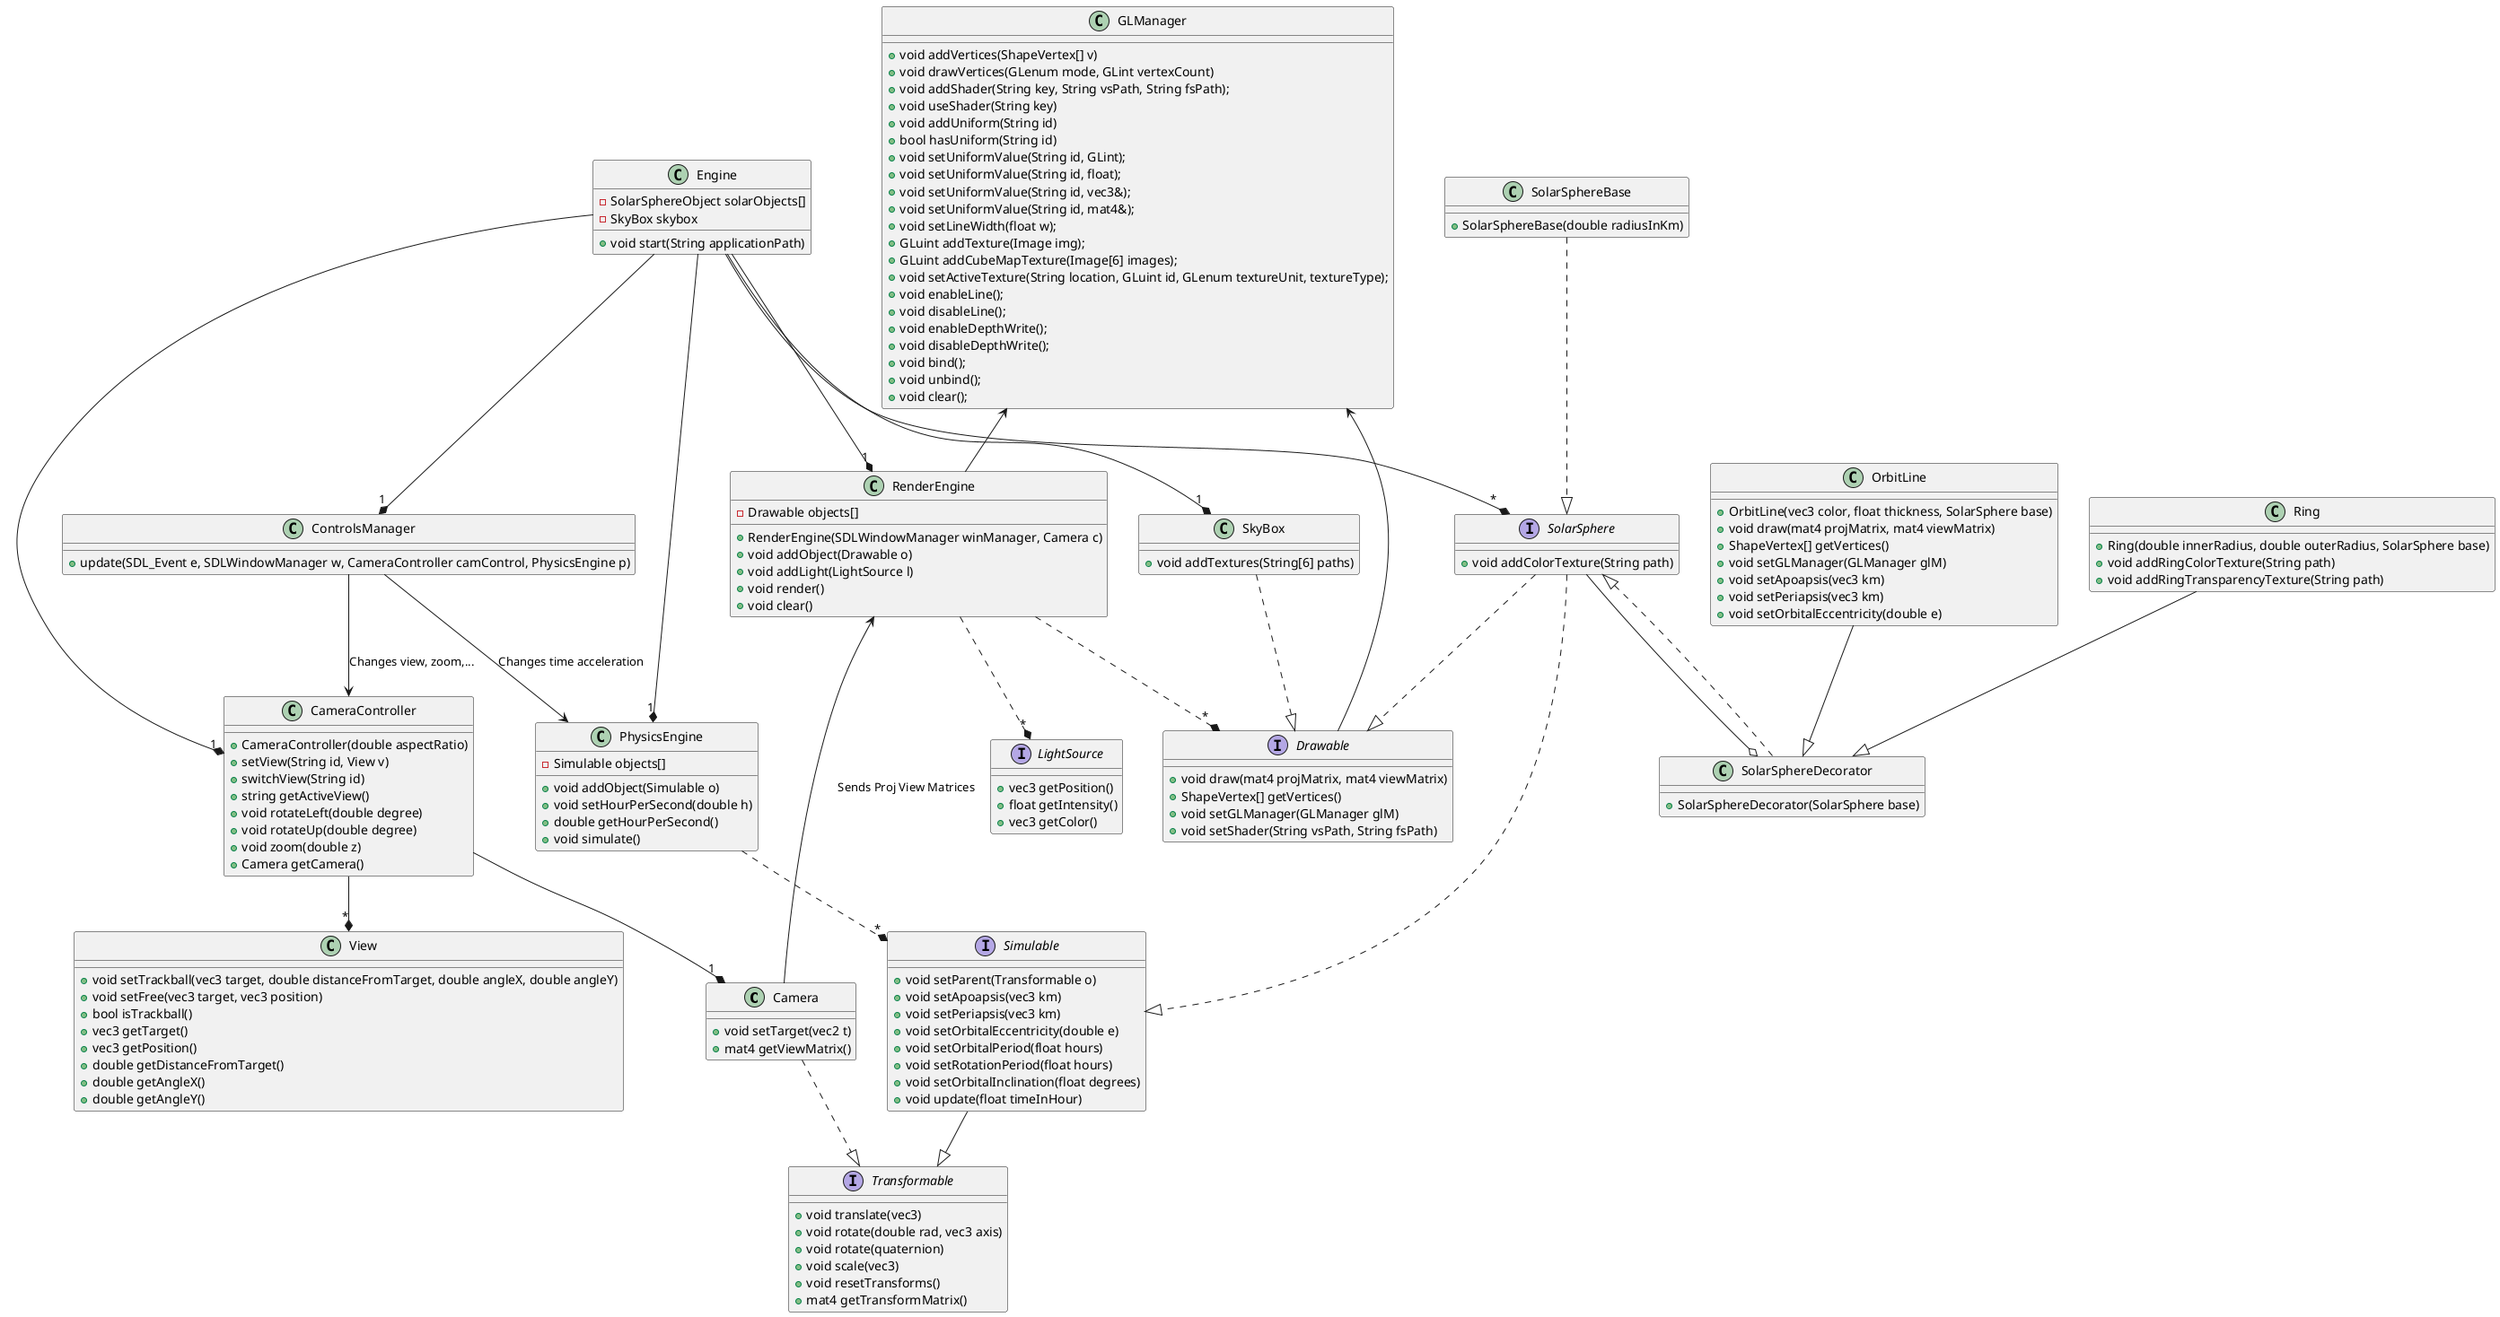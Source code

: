 @startuml
Camera ..|> Transformable
CameraController --* "*" View
CameraController --* "1" Camera
ControlsManager --> CameraController : Changes view, zoom,...
ControlsManager --> PhysicsEngine : Changes time acceleration
Engine --* "*" SolarSphere
Engine --* "1" SkyBox
Engine --* "1" RenderEngine
Engine --* "1" PhysicsEngine
Engine --* "1" ControlsManager
Engine --* "1" CameraController
OrbitLine --|> SolarSphereDecorator
PhysicsEngine ..* "*" Simulable
RenderEngine ..* "*" Drawable
RenderEngine ..* "*" LightSource
RenderEngine <-- Camera : Sends Proj View Matrices
Ring --|> SolarSphereDecorator
Simulable --|> Transformable
SkyBox ..|> Drawable
SolarSphere ..|> Drawable
SolarSphere ..|> Simulable
SolarSphere --o SolarSphereDecorator
SolarSphereBase ..|> SolarSphere
SolarSphereDecorator ..|> SolarSphere
GLManager <-- RenderEngine
GLManager <-- Drawable



interface Drawable {
    +void draw(mat4 projMatrix, mat4 viewMatrix)
    +ShapeVertex[] getVertices()
    +void setGLManager(GLManager glM)
    +void setShader(String vsPath, String fsPath)
}

interface Transformable {
    +void translate(vec3)
    +void rotate(double rad, vec3 axis)
    +void rotate(quaternion)
    +void scale(vec3)
    +void resetTransforms()
    +mat4 getTransformMatrix()
}

interface Simulable {
    +void setParent(Transformable o)
    +void setApoapsis(vec3 km)
    +void setPeriapsis(vec3 km)
    +void setOrbitalEccentricity(double e)
    +void setOrbitalPeriod(float hours)
    +void setRotationPeriod(float hours)
    +void setOrbitalInclination(float degrees)
    +void update(float timeInHour)
}

interface LightSource {
    +vec3 getPosition()
    +float getIntensity()
    +vec3 getColor()
}

interface SolarSphere {
    +void addColorTexture(String path)
}

class Camera {
    +void setTarget(vec2 t)
    +mat4 getViewMatrix()
}

class CameraController {
    +CameraController(double aspectRatio)
    +setView(String id, View v)
    +switchView(String id)
    +string getActiveView()
    +void rotateLeft(double degree)
    +void rotateUp(double degree)
    +void zoom(double z)
    +Camera getCamera()
}

class ControlsManager {
    +update(SDL_Event e, SDLWindowManager w, CameraController camControl, PhysicsEngine p)
}

class Engine {
    -SolarSphereObject solarObjects[]
    -SkyBox skybox
    +void start(String applicationPath)
}

class GLManager {
    +void addVertices(ShapeVertex[] v)
    +void drawVertices(GLenum mode, GLint vertexCount)
    +void addShader(String key, String vsPath, String fsPath);
    +void useShader(String key)
    +void addUniform(String id)
    +bool hasUniform(String id)
    +void setUniformValue(String id, GLint);
    +void setUniformValue(String id, float);
    +void setUniformValue(String id, vec3&);
    +void setUniformValue(String id, mat4&);
    +void setLineWidth(float w);
    +GLuint addTexture(Image img);
    +GLuint addCubeMapTexture(Image[6] images);
    +void setActiveTexture(String location, GLuint id, GLenum textureUnit, textureType);
    +void enableLine();
    +void disableLine();
    +void enableDepthWrite();
    +void disableDepthWrite();
    +void bind();
    +void unbind();
    +void clear();
}

class OrbitLine {
    +OrbitLine(vec3 color, float thickness, SolarSphere base)
    +void draw(mat4 projMatrix, mat4 viewMatrix)
    +ShapeVertex[] getVertices()
    +void setGLManager(GLManager glM)
    +void setApoapsis(vec3 km)
    +void setPeriapsis(vec3 km)
    +void setOrbitalEccentricity(double e)
}

class PhysicsEngine {
    -Simulable objects[]
    +void addObject(Simulable o)
    +void setHourPerSecond(double h)
    +double getHourPerSecond()
    +void simulate()
}

class RenderEngine {
    -Drawable objects[]
    +RenderEngine(SDLWindowManager winManager, Camera c)
    +void addObject(Drawable o)
    +void addLight(LightSource l)
    +void render()
    +void clear()
}

class Ring {
    +Ring(double innerRadius, double outerRadius, SolarSphere base)
    +void addRingColorTexture(String path)
    +void addRingTransparencyTexture(String path)
}

class SkyBox {
    +void addTextures(String[6] paths)
}

class SolarSphereBase {
    +SolarSphereBase(double radiusInKm)
}

class SolarSphereDecorator {
    +SolarSphereDecorator(SolarSphere base)
}

class View {
    +void setTrackball(vec3 target, double distanceFromTarget, double angleX, double angleY)
    +void setFree(vec3 target, vec3 position)
    +bool isTrackball()
    +vec3 getTarget()
    +vec3 getPosition()
    +double getDistanceFromTarget()
    +double getAngleX()
    +double getAngleY()
}

    
@enduml